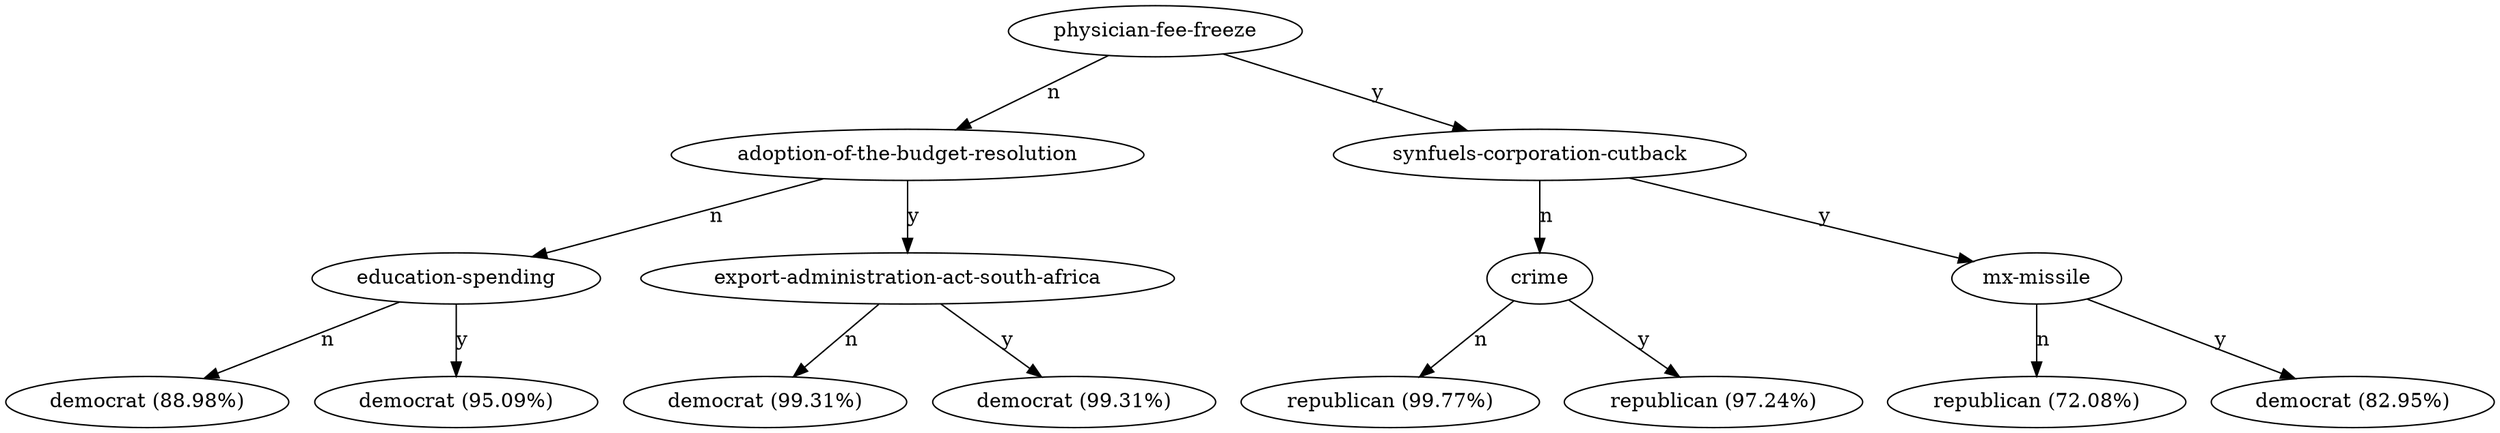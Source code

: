 digraph G {
"bg==" [ shape=oval label="physician-fee-freeze"]
"bg==" -> "bi0w" [ label="n" ]
"bi0w" [ shape=oval label="adoption-of-the-budget-resolution"]
"bi0w" -> "bi0wLTA=" [ label="n" ]
"bi0wLTA=" [ shape=oval label="education-spending"]
"bi0wLTA=" -> "bi0wLTAtMA==" [ label="n" ]
"bi0wLTAtMA==" [ shape=oval label="democrat (88.98%)"]
"bi0wLTA=" -> "bi0wLTAtMQ==" [ label="y" ]
"bi0wLTAtMQ==" [ shape=oval label="democrat (95.09%)"]
"bi0w" -> "bi0wLTE=" [ label="y" ]
"bi0wLTE=" [ shape=oval label="export-administration-act-south-africa"]
"bi0wLTE=" -> "bi0wLTEtMA==" [ label="n" ]
"bi0wLTEtMA==" [ shape=oval label="democrat (99.31%)"]
"bi0wLTE=" -> "bi0wLTEtMQ==" [ label="y" ]
"bi0wLTEtMQ==" [ shape=oval label="democrat (99.31%)"]
"bg==" -> "bi0x" [ label="y" ]
"bi0x" [ shape=oval label="synfuels-corporation-cutback"]
"bi0x" -> "bi0xLTA=" [ label="n" ]
"bi0xLTA=" [ shape=oval label="crime"]
"bi0xLTA=" -> "bi0xLTAtMA==" [ label="n" ]
"bi0xLTAtMA==" [ shape=oval label="republican (99.77%)"]
"bi0xLTA=" -> "bi0xLTAtMQ==" [ label="y" ]
"bi0xLTAtMQ==" [ shape=oval label="republican (97.24%)"]
"bi0x" -> "bi0xLTE=" [ label="y" ]
"bi0xLTE=" [ shape=oval label="mx-missile"]
"bi0xLTE=" -> "bi0xLTEtMA==" [ label="n" ]
"bi0xLTEtMA==" [ shape=oval label="republican (72.08%)"]
"bi0xLTE=" -> "bi0xLTEtMQ==" [ label="y" ]
"bi0xLTEtMQ==" [ shape=oval label="democrat (82.95%)"]
}
